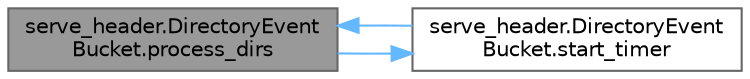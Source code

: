 digraph "serve_header.DirectoryEventBucket.process_dirs"
{
 // LATEX_PDF_SIZE
  bgcolor="transparent";
  edge [fontname=Helvetica,fontsize=10,labelfontname=Helvetica,labelfontsize=10];
  node [fontname=Helvetica,fontsize=10,shape=box,height=0.2,width=0.4];
  rankdir="LR";
  Node1 [id="Node000001",label="serve_header.DirectoryEvent\lBucket.process_dirs",height=0.2,width=0.4,color="gray40", fillcolor="grey60", style="filled", fontcolor="black",tooltip=" "];
  Node1 -> Node2 [id="edge1_Node000001_Node000002",color="steelblue1",style="solid",tooltip=" "];
  Node2 [id="Node000002",label="serve_header.DirectoryEvent\lBucket.start_timer",height=0.2,width=0.4,color="grey40", fillcolor="white", style="filled",URL="$classserve__header_1_1_directory_event_bucket.html#a6582b1e2b86e812ec7cfb7764be0cb7b",tooltip=" "];
  Node2 -> Node1 [id="edge2_Node000002_Node000001",color="steelblue1",style="solid",tooltip=" "];
}
